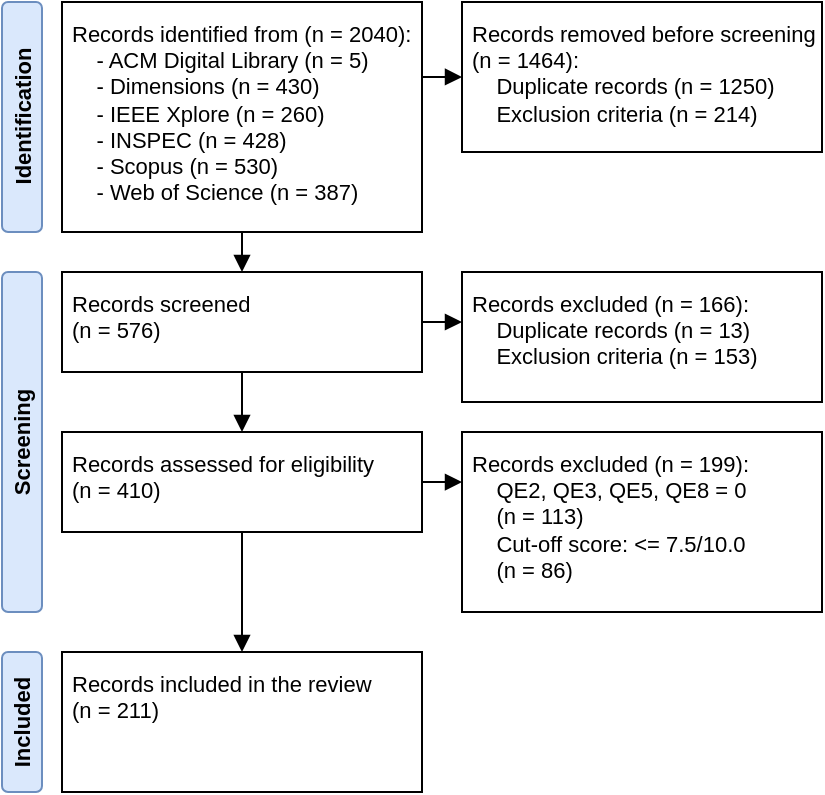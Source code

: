 <mxfile version="19.0.3" type="device"><diagram id="-SvZJyCZ2oTWPze2D8M6" name="selection"><mxGraphModel dx="569" dy="343" grid="1" gridSize="5" guides="1" tooltips="1" connect="1" arrows="1" fold="1" page="1" pageScale="1" pageWidth="827" pageHeight="1169" math="0" shadow="0"><root><mxCell id="0"/><mxCell id="1" parent="0"/><mxCell id="rofuksAHTLjdw5w64DGp-1" value="&lt;b style=&quot;font-size: 11px;&quot;&gt;Identification&lt;/b&gt;" style="rounded=1;whiteSpace=wrap;html=1;rotation=-90;fontSize=11;fillColor=#dae8fc;strokeColor=#6c8ebf;" parent="1" vertex="1"><mxGeometry x="-27.5" y="67.5" width="115" height="20" as="geometry"/></mxCell><mxCell id="rofuksAHTLjdw5w64DGp-8" style="edgeStyle=orthogonalEdgeStyle;rounded=0;orthogonalLoop=1;jettySize=auto;html=1;exitX=0.5;exitY=1;exitDx=0;exitDy=0;entryX=0.5;entryY=0;entryDx=0;entryDy=0;fontSize=11;endArrow=block;endFill=1;" parent="1" source="rofuksAHTLjdw5w64DGp-2" target="rofuksAHTLjdw5w64DGp-5" edge="1"><mxGeometry relative="1" as="geometry"/></mxCell><mxCell id="rofuksAHTLjdw5w64DGp-2" value="Records identified from (n = 2040):&lt;br style=&quot;font-size: 11px&quot;&gt;&amp;nbsp; &amp;nbsp; - ACM Digital Library (n = 5)&lt;br style=&quot;font-size: 11px&quot;&gt;&amp;nbsp; &amp;nbsp; - Dimensions (n = 430)&lt;br style=&quot;font-size: 11px&quot;&gt;&amp;nbsp; &amp;nbsp; - IEEE Xplore (n = 260)&lt;br style=&quot;font-size: 11px&quot;&gt;&amp;nbsp; &amp;nbsp; - INSPEC (n = 428)&lt;br style=&quot;font-size: 11px&quot;&gt;&amp;nbsp; &amp;nbsp; - Scopus (n = 530)&lt;br style=&quot;font-size: 11px&quot;&gt;&amp;nbsp; &amp;nbsp; - Web of Science (n = 387)" style="rounded=0;whiteSpace=wrap;html=1;align=left;spacing=5;fontSize=11;verticalAlign=top;" parent="1" vertex="1"><mxGeometry x="50" y="20" width="180" height="115" as="geometry"/></mxCell><mxCell id="N86_ARjYWa6j-Chm5Y0X-2" style="edgeStyle=orthogonalEdgeStyle;rounded=0;orthogonalLoop=1;jettySize=auto;html=1;exitX=0;exitY=0.5;exitDx=0;exitDy=0;entryX=1;entryY=0.326;entryDx=0;entryDy=0;entryPerimeter=0;startArrow=block;startFill=1;endArrow=none;endFill=0;" parent="1" source="rofuksAHTLjdw5w64DGp-3" target="rofuksAHTLjdw5w64DGp-2" edge="1"><mxGeometry relative="1" as="geometry"/></mxCell><mxCell id="rofuksAHTLjdw5w64DGp-3" value="Records removed before screening (n = 1464):&lt;br style=&quot;font-size: 11px&quot;&gt;&amp;nbsp; &amp;nbsp; Duplicate records (n = 1250)&lt;br style=&quot;font-size: 11px&quot;&gt;&amp;nbsp; &amp;nbsp; Exclusion criteria (n = 214)" style="rounded=0;whiteSpace=wrap;html=1;align=left;spacing=5;fontSize=11;verticalAlign=top;" parent="1" vertex="1"><mxGeometry x="250" y="20" width="180" height="75" as="geometry"/></mxCell><mxCell id="rofuksAHTLjdw5w64DGp-12" style="edgeStyle=orthogonalEdgeStyle;rounded=0;orthogonalLoop=1;jettySize=auto;html=1;exitX=0.5;exitY=1;exitDx=0;exitDy=0;entryX=0.5;entryY=0;entryDx=0;entryDy=0;fontSize=11;endArrow=block;endFill=1;" parent="1" source="rofuksAHTLjdw5w64DGp-5" target="rofuksAHTLjdw5w64DGp-9" edge="1"><mxGeometry relative="1" as="geometry"/></mxCell><mxCell id="N86_ARjYWa6j-Chm5Y0X-3" style="edgeStyle=orthogonalEdgeStyle;rounded=0;orthogonalLoop=1;jettySize=auto;html=1;exitX=1;exitY=0.5;exitDx=0;exitDy=0;startArrow=none;startFill=0;endArrow=block;endFill=1;" parent="1" source="rofuksAHTLjdw5w64DGp-5" edge="1"><mxGeometry relative="1" as="geometry"><mxPoint x="250" y="180" as="targetPoint"/></mxGeometry></mxCell><mxCell id="rofuksAHTLjdw5w64DGp-5" value="Records screened&lt;br&gt;(n = 576)" style="rounded=0;whiteSpace=wrap;html=1;align=left;spacing=5;fontSize=11;verticalAlign=top;" parent="1" vertex="1"><mxGeometry x="50" y="155" width="180" height="50" as="geometry"/></mxCell><mxCell id="rofuksAHTLjdw5w64DGp-6" value="Records excluded (n = 166):&lt;br&gt;&amp;nbsp; &amp;nbsp; Duplicate records (n = 13)&lt;br&gt;&amp;nbsp; &amp;nbsp; Exclusion criteria (n = 153)" style="rounded=0;whiteSpace=wrap;html=1;align=left;spacing=5;fontSize=11;verticalAlign=top;" parent="1" vertex="1"><mxGeometry x="250" y="155" width="180" height="65" as="geometry"/></mxCell><mxCell id="rofuksAHTLjdw5w64DGp-11" style="edgeStyle=orthogonalEdgeStyle;rounded=0;orthogonalLoop=1;jettySize=auto;html=1;exitX=1;exitY=0.5;exitDx=0;exitDy=0;fontSize=11;endArrow=block;endFill=1;entryX=0;entryY=0.278;entryDx=0;entryDy=0;entryPerimeter=0;" parent="1" source="rofuksAHTLjdw5w64DGp-9" target="rofuksAHTLjdw5w64DGp-10" edge="1"><mxGeometry relative="1" as="geometry"><mxPoint x="240" y="260" as="targetPoint"/></mxGeometry></mxCell><mxCell id="rofuksAHTLjdw5w64DGp-17" style="edgeStyle=orthogonalEdgeStyle;rounded=0;orthogonalLoop=1;jettySize=auto;html=1;exitX=0.5;exitY=1;exitDx=0;exitDy=0;entryX=0.5;entryY=0;entryDx=0;entryDy=0;fontSize=11;endArrow=block;endFill=1;" parent="1" source="rofuksAHTLjdw5w64DGp-9" target="rofuksAHTLjdw5w64DGp-16" edge="1"><mxGeometry relative="1" as="geometry"/></mxCell><mxCell id="rofuksAHTLjdw5w64DGp-9" value="Records assessed for eligibility&lt;br&gt;(n = 410)" style="rounded=0;whiteSpace=wrap;html=1;align=left;spacing=5;fontSize=11;verticalAlign=top;" parent="1" vertex="1"><mxGeometry x="50" y="235" width="180" height="50" as="geometry"/></mxCell><mxCell id="rofuksAHTLjdw5w64DGp-10" value="Records excluded (n = 199):&lt;br&gt;&amp;nbsp; &amp;nbsp; QE2, QE3, QE5, QE8 = 0&lt;br&gt;&amp;nbsp; &amp;nbsp; (n = 113)&lt;br&gt;&amp;nbsp; &amp;nbsp; Cut-off score: &amp;lt;= 7.5/10.0&lt;br&gt;&amp;nbsp; &amp;nbsp; (n = 86)" style="rounded=0;whiteSpace=wrap;html=1;align=left;spacing=5;fontSize=11;verticalAlign=top;" parent="1" vertex="1"><mxGeometry x="250" y="235" width="180" height="90" as="geometry"/></mxCell><mxCell id="rofuksAHTLjdw5w64DGp-15" value="&lt;b style=&quot;font-size: 11px;&quot;&gt;Screening&lt;/b&gt;" style="rounded=1;whiteSpace=wrap;html=1;rotation=-90;fontSize=11;fillColor=#dae8fc;strokeColor=#6c8ebf;" parent="1" vertex="1"><mxGeometry x="-55" y="230" width="170" height="20" as="geometry"/></mxCell><mxCell id="rofuksAHTLjdw5w64DGp-16" value="Records included in the review&lt;br&gt;(n = 211)" style="rounded=0;whiteSpace=wrap;html=1;align=left;spacing=5;fontSize=11;verticalAlign=top;" parent="1" vertex="1"><mxGeometry x="50" y="345" width="180" height="70" as="geometry"/></mxCell><mxCell id="rofuksAHTLjdw5w64DGp-18" value="&lt;b style=&quot;font-size: 11px;&quot;&gt;Included&lt;/b&gt;" style="rounded=1;whiteSpace=wrap;html=1;rotation=-90;fontSize=11;fillColor=#dae8fc;strokeColor=#6c8ebf;" parent="1" vertex="1"><mxGeometry x="-5" y="370" width="70" height="20" as="geometry"/></mxCell></root></mxGraphModel></diagram></mxfile>